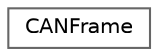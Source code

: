 digraph "Graphical Class Hierarchy"
{
 // LATEX_PDF_SIZE
  bgcolor="transparent";
  edge [fontname=Helvetica,fontsize=10,labelfontname=Helvetica,labelfontsize=10];
  node [fontname=Helvetica,fontsize=10,shape=box,height=0.2,width=0.4];
  rankdir="LR";
  Node0 [id="Node000000",label="CANFrame",height=0.2,width=0.4,color="grey40", fillcolor="white", style="filled",URL="$structCANFrame.html",tooltip="Structure to represent a CAN frame. following fields needed to represent a CAN frame."];
}
